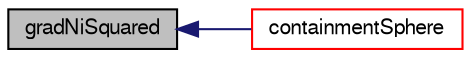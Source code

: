 digraph "gradNiSquared"
{
  bgcolor="transparent";
  edge [fontname="FreeSans",fontsize="10",labelfontname="FreeSans",labelfontsize="10"];
  node [fontname="FreeSans",fontsize="10",shape=record];
  rankdir="LR";
  Node606 [label="gradNiSquared",height=0.2,width=0.4,color="black", fillcolor="grey75", style="filled", fontcolor="black"];
  Node606 -> Node607 [dir="back",color="midnightblue",fontsize="10",style="solid",fontname="FreeSans"];
  Node607 [label="containmentSphere",height=0.2,width=0.4,color="red",URL="$a27586.html#a154cc1bba92ebc7738db81bc6891a4d9",tooltip="Return (min)containment sphere, i.e. the smallest sphere with. "];
}
